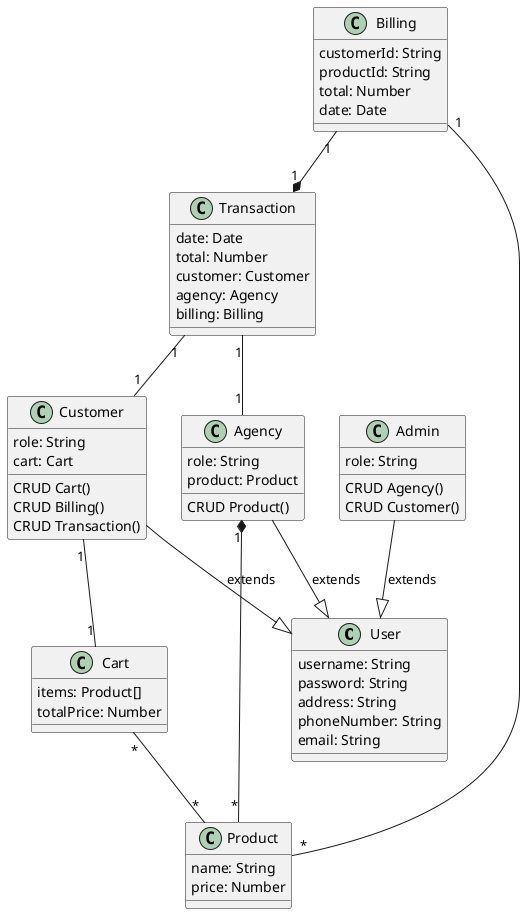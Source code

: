 
@startuml classDiagram

class User{
  username: String
  password: String
  address: String
  phoneNumber: String
  email: String
}

class Agency {
  role: String
  product: Product
  CRUD Product()
}

class Customer {
  role: String
  cart: Cart
  CRUD Cart()
  CRUD Billing()
  CRUD Transaction()
}

class Admin {
  role: String
  CRUD Agency()
  CRUD Customer()
}

class Cart {
  items: Product[]
  totalPrice: Number
}

class Product {
  name: String
  price: Number
}

class Transaction {
  date: Date
  total: Number
  customer: Customer
  agency: Agency
  billing: Billing
}

class Billing {
  customerId: String
  productId: String
  total: Number
  date: Date
}

Customer --|> User : extends
Agency --|> User : extends
Admin --|> User : extends
Cart "*" -- "*" Product 
Customer "1" -- "1" Cart
Agency "1" *-- "*" Product 
Transaction "1" -- "1" Customer
Transaction "1" -- "1" Agency
Billing "1" --* "1" Transaction
Billing "1" -- "*" Product



@enduml
